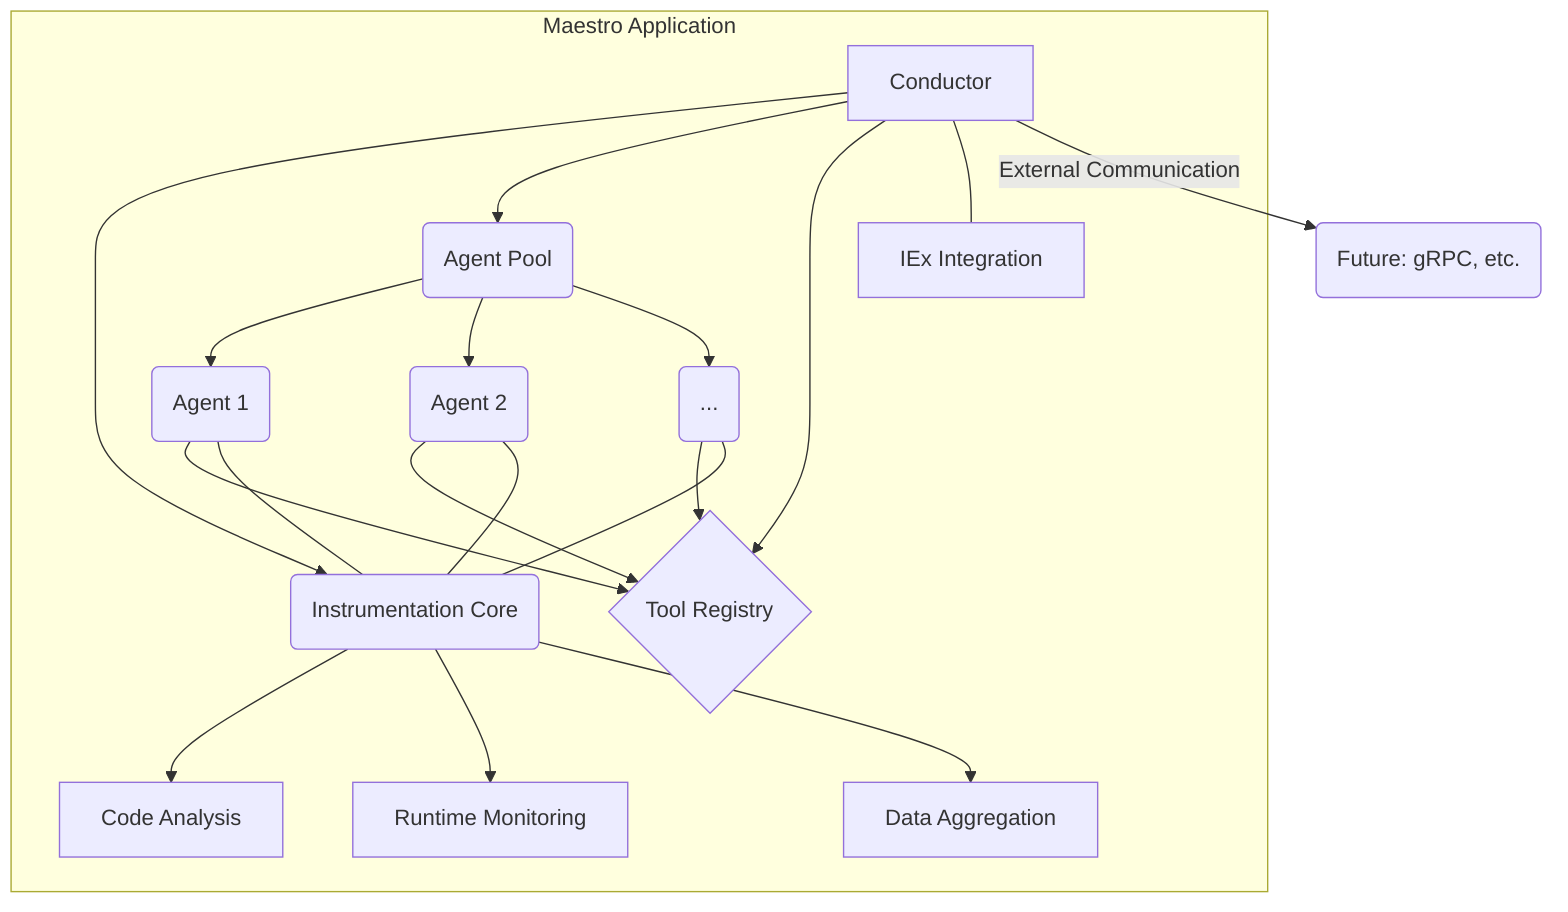 graph TD
    subgraph Maestro Application
        A[Conductor] --> B(Instrumentation Core);
        A --> C(Agent Pool);
        A --> D{Tool Registry};
        A --- E[IEx Integration];
        B --> B1[Code Analysis];
        B --> B2[Runtime Monitoring];
        B --> B3[Data Aggregation];
        C --> C1(Agent 1);
        C --> C2(Agent 2);
        C --> C3(...);
        C1 --> D;
        C2 --> D;
        C3 --> D;
        C1 --- B;
        C2 --- B;
        C3 --- B;
    end
    A -- External Communication --> F(Future: gRPC, etc.);